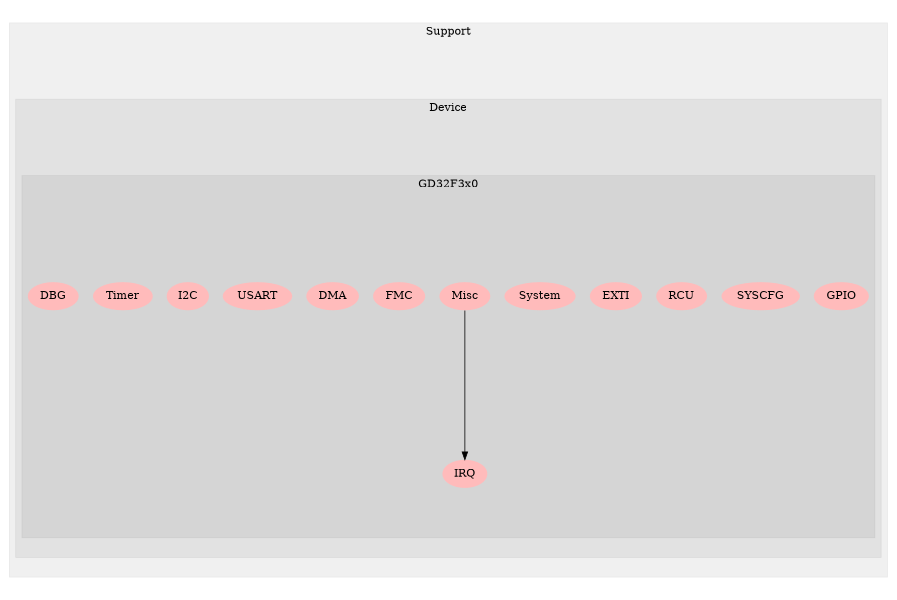 digraph G {
size="6,4";
ratio="fill";
subgraph cluster_0 {
label="Support";
color="#0000000F";
style="filled";
subgraph cluster_1 {
label="Device";
color="#0000000F";
style="filled";
subgraph cluster_2 {
label="GD32F3x0";
color="#0000000F";
style="filled";
u0[label="GPIO",style="filled",fillcolor="#ffbbbb",penwidth="0"];
u1[label="SYSCFG",style="filled",fillcolor="#ffbbbb",penwidth="0"];
u2[label="RCU",style="filled",fillcolor="#ffbbbb",penwidth="0"];
u3[label="EXTI",style="filled",fillcolor="#ffbbbb",penwidth="0"];
u4[label="System",style="filled",fillcolor="#ffbbbb",penwidth="0"];
u5[label="Misc",style="filled",fillcolor="#ffbbbb",penwidth="0"];
u6[label="IRQ",style="filled",fillcolor="#ffbbbb",penwidth="0"];
u7[label="FMC",style="filled",fillcolor="#ffbbbb",penwidth="0"];
u8[label="DMA",style="filled",fillcolor="#ffbbbb",penwidth="0"];
u9[label="USART",style="filled",fillcolor="#ffbbbb",penwidth="0"];
u10[label="I2C",style="filled",fillcolor="#ffbbbb",penwidth="0"];
u11[label="Timer",style="filled",fillcolor="#ffbbbb",penwidth="0"];
u12[label="DBG",style="filled",fillcolor="#ffbbbb",penwidth="0"];

}

}

}
u5 -> u6;

}
